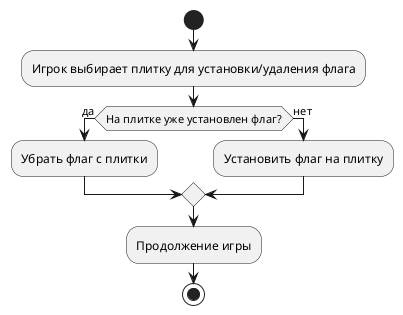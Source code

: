 @startuml
start
:Игрок выбирает плитку для установки/удаления флага;
if (На плитке уже установлен флаг?) then (да)
    :Убрать флаг с плитки;
     
else (нет)
  :Установить флаг на плитку;
endif
:Продолжение игры;
stop
@enduml

